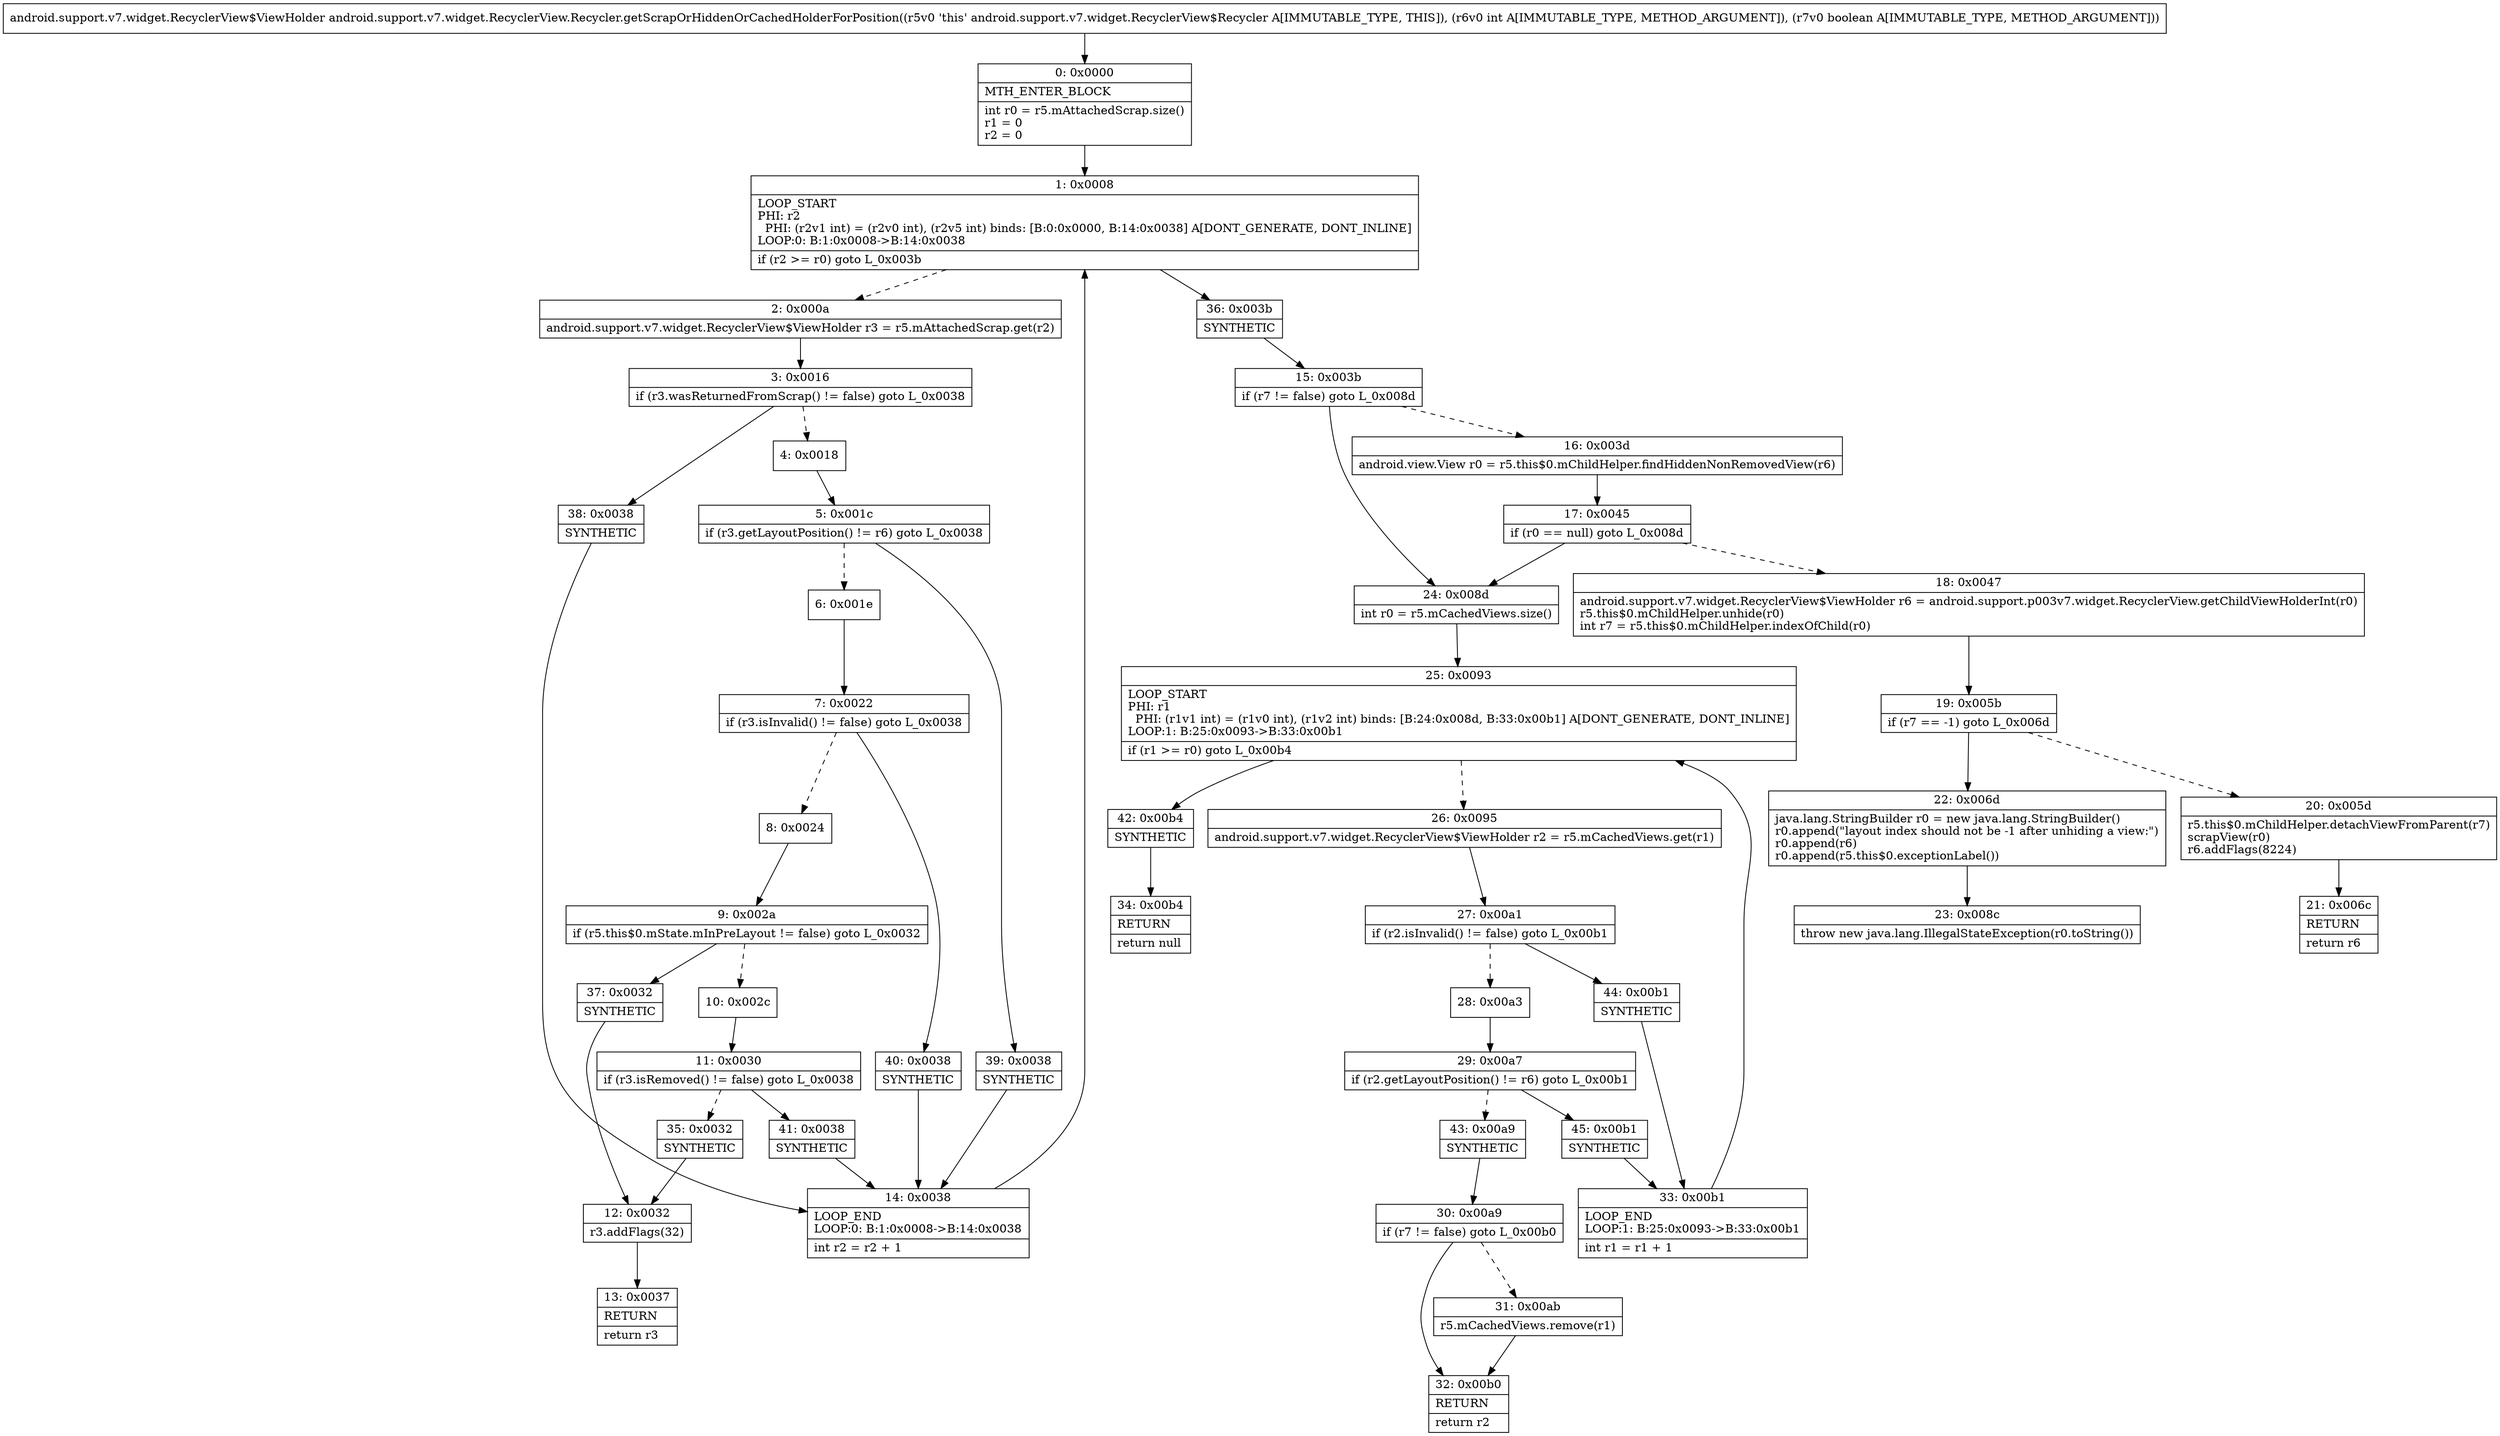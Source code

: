digraph "CFG forandroid.support.v7.widget.RecyclerView.Recycler.getScrapOrHiddenOrCachedHolderForPosition(IZ)Landroid\/support\/v7\/widget\/RecyclerView$ViewHolder;" {
Node_0 [shape=record,label="{0\:\ 0x0000|MTH_ENTER_BLOCK\l|int r0 = r5.mAttachedScrap.size()\lr1 = 0\lr2 = 0\l}"];
Node_1 [shape=record,label="{1\:\ 0x0008|LOOP_START\lPHI: r2 \l  PHI: (r2v1 int) = (r2v0 int), (r2v5 int) binds: [B:0:0x0000, B:14:0x0038] A[DONT_GENERATE, DONT_INLINE]\lLOOP:0: B:1:0x0008\-\>B:14:0x0038\l|if (r2 \>= r0) goto L_0x003b\l}"];
Node_2 [shape=record,label="{2\:\ 0x000a|android.support.v7.widget.RecyclerView$ViewHolder r3 = r5.mAttachedScrap.get(r2)\l}"];
Node_3 [shape=record,label="{3\:\ 0x0016|if (r3.wasReturnedFromScrap() != false) goto L_0x0038\l}"];
Node_4 [shape=record,label="{4\:\ 0x0018}"];
Node_5 [shape=record,label="{5\:\ 0x001c|if (r3.getLayoutPosition() != r6) goto L_0x0038\l}"];
Node_6 [shape=record,label="{6\:\ 0x001e}"];
Node_7 [shape=record,label="{7\:\ 0x0022|if (r3.isInvalid() != false) goto L_0x0038\l}"];
Node_8 [shape=record,label="{8\:\ 0x0024}"];
Node_9 [shape=record,label="{9\:\ 0x002a|if (r5.this$0.mState.mInPreLayout != false) goto L_0x0032\l}"];
Node_10 [shape=record,label="{10\:\ 0x002c}"];
Node_11 [shape=record,label="{11\:\ 0x0030|if (r3.isRemoved() != false) goto L_0x0038\l}"];
Node_12 [shape=record,label="{12\:\ 0x0032|r3.addFlags(32)\l}"];
Node_13 [shape=record,label="{13\:\ 0x0037|RETURN\l|return r3\l}"];
Node_14 [shape=record,label="{14\:\ 0x0038|LOOP_END\lLOOP:0: B:1:0x0008\-\>B:14:0x0038\l|int r2 = r2 + 1\l}"];
Node_15 [shape=record,label="{15\:\ 0x003b|if (r7 != false) goto L_0x008d\l}"];
Node_16 [shape=record,label="{16\:\ 0x003d|android.view.View r0 = r5.this$0.mChildHelper.findHiddenNonRemovedView(r6)\l}"];
Node_17 [shape=record,label="{17\:\ 0x0045|if (r0 == null) goto L_0x008d\l}"];
Node_18 [shape=record,label="{18\:\ 0x0047|android.support.v7.widget.RecyclerView$ViewHolder r6 = android.support.p003v7.widget.RecyclerView.getChildViewHolderInt(r0)\lr5.this$0.mChildHelper.unhide(r0)\lint r7 = r5.this$0.mChildHelper.indexOfChild(r0)\l}"];
Node_19 [shape=record,label="{19\:\ 0x005b|if (r7 == \-1) goto L_0x006d\l}"];
Node_20 [shape=record,label="{20\:\ 0x005d|r5.this$0.mChildHelper.detachViewFromParent(r7)\lscrapView(r0)\lr6.addFlags(8224)\l}"];
Node_21 [shape=record,label="{21\:\ 0x006c|RETURN\l|return r6\l}"];
Node_22 [shape=record,label="{22\:\ 0x006d|java.lang.StringBuilder r0 = new java.lang.StringBuilder()\lr0.append(\"layout index should not be \-1 after unhiding a view:\")\lr0.append(r6)\lr0.append(r5.this$0.exceptionLabel())\l}"];
Node_23 [shape=record,label="{23\:\ 0x008c|throw new java.lang.IllegalStateException(r0.toString())\l}"];
Node_24 [shape=record,label="{24\:\ 0x008d|int r0 = r5.mCachedViews.size()\l}"];
Node_25 [shape=record,label="{25\:\ 0x0093|LOOP_START\lPHI: r1 \l  PHI: (r1v1 int) = (r1v0 int), (r1v2 int) binds: [B:24:0x008d, B:33:0x00b1] A[DONT_GENERATE, DONT_INLINE]\lLOOP:1: B:25:0x0093\-\>B:33:0x00b1\l|if (r1 \>= r0) goto L_0x00b4\l}"];
Node_26 [shape=record,label="{26\:\ 0x0095|android.support.v7.widget.RecyclerView$ViewHolder r2 = r5.mCachedViews.get(r1)\l}"];
Node_27 [shape=record,label="{27\:\ 0x00a1|if (r2.isInvalid() != false) goto L_0x00b1\l}"];
Node_28 [shape=record,label="{28\:\ 0x00a3}"];
Node_29 [shape=record,label="{29\:\ 0x00a7|if (r2.getLayoutPosition() != r6) goto L_0x00b1\l}"];
Node_30 [shape=record,label="{30\:\ 0x00a9|if (r7 != false) goto L_0x00b0\l}"];
Node_31 [shape=record,label="{31\:\ 0x00ab|r5.mCachedViews.remove(r1)\l}"];
Node_32 [shape=record,label="{32\:\ 0x00b0|RETURN\l|return r2\l}"];
Node_33 [shape=record,label="{33\:\ 0x00b1|LOOP_END\lLOOP:1: B:25:0x0093\-\>B:33:0x00b1\l|int r1 = r1 + 1\l}"];
Node_34 [shape=record,label="{34\:\ 0x00b4|RETURN\l|return null\l}"];
Node_35 [shape=record,label="{35\:\ 0x0032|SYNTHETIC\l}"];
Node_36 [shape=record,label="{36\:\ 0x003b|SYNTHETIC\l}"];
Node_37 [shape=record,label="{37\:\ 0x0032|SYNTHETIC\l}"];
Node_38 [shape=record,label="{38\:\ 0x0038|SYNTHETIC\l}"];
Node_39 [shape=record,label="{39\:\ 0x0038|SYNTHETIC\l}"];
Node_40 [shape=record,label="{40\:\ 0x0038|SYNTHETIC\l}"];
Node_41 [shape=record,label="{41\:\ 0x0038|SYNTHETIC\l}"];
Node_42 [shape=record,label="{42\:\ 0x00b4|SYNTHETIC\l}"];
Node_43 [shape=record,label="{43\:\ 0x00a9|SYNTHETIC\l}"];
Node_44 [shape=record,label="{44\:\ 0x00b1|SYNTHETIC\l}"];
Node_45 [shape=record,label="{45\:\ 0x00b1|SYNTHETIC\l}"];
MethodNode[shape=record,label="{android.support.v7.widget.RecyclerView$ViewHolder android.support.v7.widget.RecyclerView.Recycler.getScrapOrHiddenOrCachedHolderForPosition((r5v0 'this' android.support.v7.widget.RecyclerView$Recycler A[IMMUTABLE_TYPE, THIS]), (r6v0 int A[IMMUTABLE_TYPE, METHOD_ARGUMENT]), (r7v0 boolean A[IMMUTABLE_TYPE, METHOD_ARGUMENT])) }"];
MethodNode -> Node_0;
Node_0 -> Node_1;
Node_1 -> Node_2[style=dashed];
Node_1 -> Node_36;
Node_2 -> Node_3;
Node_3 -> Node_4[style=dashed];
Node_3 -> Node_38;
Node_4 -> Node_5;
Node_5 -> Node_6[style=dashed];
Node_5 -> Node_39;
Node_6 -> Node_7;
Node_7 -> Node_8[style=dashed];
Node_7 -> Node_40;
Node_8 -> Node_9;
Node_9 -> Node_10[style=dashed];
Node_9 -> Node_37;
Node_10 -> Node_11;
Node_11 -> Node_35[style=dashed];
Node_11 -> Node_41;
Node_12 -> Node_13;
Node_14 -> Node_1;
Node_15 -> Node_16[style=dashed];
Node_15 -> Node_24;
Node_16 -> Node_17;
Node_17 -> Node_18[style=dashed];
Node_17 -> Node_24;
Node_18 -> Node_19;
Node_19 -> Node_20[style=dashed];
Node_19 -> Node_22;
Node_20 -> Node_21;
Node_22 -> Node_23;
Node_24 -> Node_25;
Node_25 -> Node_26[style=dashed];
Node_25 -> Node_42;
Node_26 -> Node_27;
Node_27 -> Node_28[style=dashed];
Node_27 -> Node_44;
Node_28 -> Node_29;
Node_29 -> Node_43[style=dashed];
Node_29 -> Node_45;
Node_30 -> Node_31[style=dashed];
Node_30 -> Node_32;
Node_31 -> Node_32;
Node_33 -> Node_25;
Node_35 -> Node_12;
Node_36 -> Node_15;
Node_37 -> Node_12;
Node_38 -> Node_14;
Node_39 -> Node_14;
Node_40 -> Node_14;
Node_41 -> Node_14;
Node_42 -> Node_34;
Node_43 -> Node_30;
Node_44 -> Node_33;
Node_45 -> Node_33;
}

